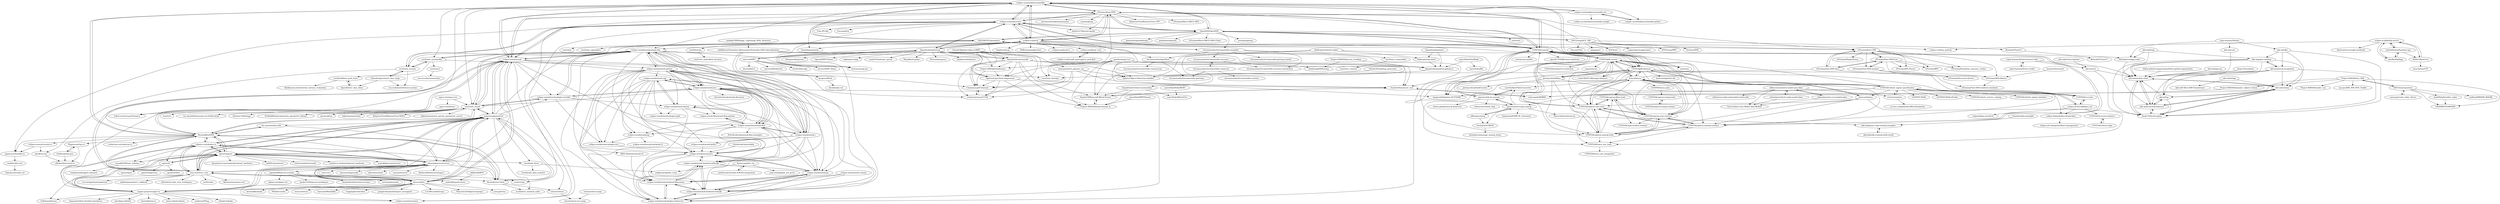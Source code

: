 digraph G {
"eclipse-cyclonedds/cyclonedds" -> "eProsima/Fast-DDS"
"eclipse-cyclonedds/cyclonedds" -> "eclipse-iceoryx/iceoryx"
"eclipse-cyclonedds/cyclonedds" -> "eclipse-cyclonedds/cyclonedds-cxx"
"eclipse-cyclonedds/cyclonedds" -> "OpenDDS/OpenDDS"
"eclipse-cyclonedds/cyclonedds" -> "ADLINK-IST/opensplice"
"eclipse-cyclonedds/cyclonedds" -> "eclipse-zenoh/zenoh"
"eclipse-cyclonedds/cyclonedds" -> "ros2/rmw_cyclonedds"
"eclipse-cyclonedds/cyclonedds" -> "COVESA/vsomeip"
"eclipse-cyclonedds/cyclonedds" -> "eclipse-zenoh/zenoh-plugin-dds"
"eclipse-cyclonedds/cyclonedds" -> "eclipse-cyclonedds/cyclonedds-python"
"eclipse-cyclonedds/cyclonedds" -> "eclipse-ecal/ecal"
"eclipse-cyclonedds/cyclonedds" -> "Atostek/RustDDS"
"eclipse-cyclonedds/cyclonedds" -> "irobot-ros/ros2-performance" ["e"=1]
"eclipse-cyclonedds/cyclonedds" -> "ros2/rmw_zenoh"
"eclipse-cyclonedds/cyclonedds" -> "COVESA/dlt-daemon"
"skit-ai/ml-katas" -> "skit-ai/elm-flow-chart"
"skit-ai/ml-katas" -> "deep110/lucid-engine"
"skit-ai/ml-katas" -> "skit-ai/mrcp-load-balancer"
"skit-ai/ml-katas" -> "skit-ai/tog"
"robotics-rs/robotics.rs" -> "openrr/openrr"
"robotics-rs/robotics.rs" -> "adnanademovic/rosrust"
"robotics-rs/robotics.rs" -> "sequenceplanner/r2r"
"robotics-rs/robotics.rs" -> "ros2-rust/ros2_rust"
"robotics-rs/robotics.rs" -> "rsasaki0109/rust_robotics"
"robotics-rs/robotics.rs" -> "Atostek/RustDDS"
"robotics-rs/robotics.rs" -> "openrr/k"
"robotics-rs/robotics.rs" -> "copper-project/copper-rs"
"robotics-rs/robotics.rs" -> "Atostek/ros2-client"
"eProsima/Fast-CDR" -> "eProsima/Fast-DDS-Gen"
"eProsima/Fast-CDR" -> "eProsima/DDS-Router"
"eProsima/Fast-CDR" -> "eProsima/Fast-DDS-docs"
"eProsima/Fast-CDR" -> "eProsima/IDL-Parser"
"eProsima/Fast-CDR" -> "eProsima/ShapesDemo"
"eProsima/Fast-CDR" -> "eProsima/RPC"
"eProsima/Fast-CDR" -> "eProsima/foonathan_memory_vendor"
"eProsima/Fast-CDR" -> "eProsima/Fast-DDS-monitor"
"jamores/eth-scapy-someip" -> "jamores/eth-ws-someip"
"jamores/eth-scapy-someip" -> "YueZeJun/SOMEIP"
"jamores/eth-scapy-someip" -> "afflux/pysomeip"
"jamores/eth-scapy-someip" -> "Egomania/SOME-IP_Generator"
"jamores/eth-scapy-someip" -> "MicrochipTech/some-ip"
"jamores/eth-scapy-someip" -> "LarsVoelker/FibexConverter"
"ros2-rust/ros2_rust" -> "adnanademovic/rosrust"
"ros2-rust/ros2_rust" -> "sequenceplanner/r2r"
"ros2-rust/ros2_rust" -> "openrr/openrr"
"ros2-rust/ros2_rust" -> "ros2/rmw_zenoh"
"ros2-rust/ros2_rust" -> "mikeferguson/ros2_cookbook" ["e"=1]
"ros2-rust/ros2_rust" -> "eclipse-zenoh/zenoh"
"ros2-rust/ros2_rust" -> "athackst/vscode_ros2_workspace" ["e"=1]
"ros2-rust/ros2_rust" -> "ros2/rclcpp" ["e"=1]
"ros2-rust/ros2_rust" -> "dora-rs/dora"
"ros2-rust/ros2_rust" -> "Atostek/RustDDS"
"ros2-rust/ros2_rust" -> "robotics-rs/robotics.rs"
"ros2-rust/ros2_rust" -> "osrf/rocker" ["e"=1]
"ros2-rust/ros2_rust" -> "fkromer/awesome-ros2" ["e"=1]
"ros2-rust/ros2_rust" -> "Atostek/ros2-client"
"ros2-rust/ros2_rust" -> "ros-navigation/navigation2" ["e"=1]
"eclipse-ecal/ecal" -> "eclipse-iceoryx/iceoryx"
"eclipse-ecal/ecal" -> "Squadrick/shadesmar"
"eclipse-ecal/ecal" -> "eclipse-cyclonedds/cyclonedds"
"eclipse-ecal/ecal" -> "eclipse-ecal/rmw_ecal"
"eclipse-ecal/ecal" -> "eProsima/Fast-DDS"
"eclipse-ecal/ecal" -> "eclipse-zenoh/zenoh"
"eclipse-ecal/ecal" -> "ros2/rmw_iceoryx"
"eclipse-ecal/ecal" -> "mutouyun/cpp-ipc" ["e"=1]
"eclipse-ecal/ecal" -> "COVESA/vsomeip"
"eclipse-ecal/ecal" -> "foonathan/memory" ["e"=1]
"eclipse-ecal/ecal" -> "eclipse-ecal/tcp_pubsub"
"eclipse-ecal/ecal" -> "COVESA/dlt-daemon"
"eclipse-ecal/ecal" -> "foxglove/mcap" ["e"=1]
"eclipse-ecal/ecal" -> "Stiffstream/sobjectizer" ["e"=1]
"eclipse-ecal/ecal" -> "eclipse-ecal/ecal-rs"
"bmwcarit/joynr" -> "franca/franca"
"bmwcarit/joynr" -> "COVESA/franca_ara_tools"
"bmwcarit/joynr" -> "COVESA/capicxx-someip-runtime"
"bmwcarit/joynr" -> "COVESA/capicxx-someip-tools"
"bmwcarit/joynr" -> "COVESA/capicxx-core-tools"
"ros2/rmw_cyclonedds" -> "eclipse-zenoh/zenoh-plugin-dds"
"ros2/rmw_cyclonedds" -> "ros2/rmw_fastrtps" ["e"=1]
"ros2/rmw_cyclonedds" -> "ros2/sros2"
"ros2/rmw_cyclonedds" -> "ros2/buildfarm_perf_tests"
"ros2/rmw_cyclonedds" -> "ros2/rmw_iceoryx"
"lopsided98/nix-ros-overlay" -> "hacker1024/nix-ros-workspace"
"lopsided98/nix-ros-overlay" -> "clearpathrobotics/nix-ros-base"
"lopsided98/nix-ros-overlay" -> "wentasah/ros2nix"
"lopsided98/nix-ros-overlay" -> "alpine-ros/alpine-ros"
"lopsided98/nix-ros-overlay" -> "anduril/jetpack-nixos"
"abhionlyone/us-car-models-data" -> "n8barr/automotive-model-year-data"
"abhionlyone/us-car-models-data" -> "VinceG/Auto-Cars-Makes-And-Models"
"lf2653/myrepository" -> "Project-MANAS/ars_40X"
"lf2653/myrepository" -> "szenergy/conti_radar_driver"
"lf2653/myrepository" -> "zbzb00zbzb/catkin_radar"
"lf2653/myrepository" -> "ORANKWON/ARS408"
"lf2653/myrepository" -> "endland/ARS408_RADAR"
"COVESA/franca_ara_tools" -> "COVESA/franca_ara_integration"
"Opletts/Copy-Paste-Augmenter" -> "Sarath18/raytracer_rust"
"Opletts/Copy-Paste-Augmenter" -> "Chaitanya-git/CloneLab"
"Opletts/Copy-Paste-Augmenter" -> "trickarcher/scanCUDA"
"Opletts/Copy-Paste-Augmenter" -> "Project-MANAS/projectmanas.in"
"jeremyczhen/fdbus" -> "jeremyczhen/buildCentral"
"jeremyczhen/fdbus" -> "COVESA/capicxx-core-runtime"
"jeremyczhen/fdbus" -> "COVESA/vsomeip"
"jeremyczhen/fdbus" -> "COVESA/capicxx-someip-tools"
"jeremyczhen/fdbus" -> "COVESA/capicxx-core-tools"
"jeremyczhen/fdbus" -> "COVESA/dlt-daemon"
"zbzb00zbzb/catkin_radar" -> "ORANKWON/ARS408"
"colcon/colcon-cargo" -> "colcon/colcon-ros-cargo"
"skit-ai/paper-reading" -> "skit-ai/elm-flow-chart"
"skit-ai/paper-reading" -> "skit-ai/speech-recognition"
"skit-ai/paper-reading" -> "deep110/lucid-engine"
"skit-ai/paper-reading" -> "skit-ai/ml-katas"
"skit-ai/paper-reading" -> "skit-ai/mrcp-load-balancer"
"skit-ai/paper-reading" -> "skit-ai/tog"
"deep110/lucid-engine" -> "skit-ai/elm-flow-chart"
"deep110/lucid-engine" -> "skit-ai/ml-katas"
"deep110/lucid-engine" -> "skit-ai/mrcp-load-balancer"
"follow-github-organisation/follow-github-organisation" -> "skit-ai/elm-flow-chart"
"skit-ai/tog" -> "skit-ai/elm-flow-chart"
"skit-ai/tog" -> "deep110/lucid-engine"
"skit-ai/tog" -> "skit-ai/ml-katas"
"skit-ai/tog" -> "skit-ai/mrcp-load-balancer"
"skit-ai/elm-flow-chart" -> "deep110/lucid-engine"
"skit-ai/elm-flow-chart" -> "skit-ai/ml-katas"
"skit-ai/elm-flow-chart" -> "skit-ai/mrcp-load-balancer"
"vipul-sharma20/vim-cricket" -> "vipul-sharma20/vim-browser-tabs"
"Sarath18/roadmap_generator" -> "Opletts/Object-Detection-Labeller"
"Sarath18/guitar-tabs-to-MIDI" -> "Squadrick/summarydb"
"Sarath18/guitar-tabs-to-MIDI" -> "Chaitanya-git/CloneLab"
"Sarath18/guitar-tabs-to-MIDI" -> "sudo-panda/rrt_planner_ros"
"Sarath18/guitar-tabs-to-MIDI" -> "Opletts/Copy-Paste-Augmenter"
"Sarath18/guitar-tabs-to-MIDI" -> "trickarcher/scanCUDA"
"naiveHobo/TextRank" -> "Squadrick/squadrick.github.io"
"naiveHobo/TextRank" -> "naiveHobo/JDL"
"MicrochipTech/some-ip" -> "nkh-lab/genivi-capi-someip-examples"
"naiveHobo/HoboBERT" -> "naiveHobo/MortyFire"
"COVESA/capicxx-wamp-tools" -> "COVESA/capicxx-wamp-runtime"
"COVESA/capicxx-wamp-runtime" -> "COVESA/capicxx-wamp-tools"
"skit-ai/dagre-py" -> "skit-ai/elm-flow-chart"
"Klapeyron/rtps-rs" -> "frehberg/rtps-gen"
"Klapeyron/rtps-rs" -> "elBoberido/iceoryx-rs"
"frehberg/rtps-gen" -> "Klapeyron/rtps-rs"
"frehberg/rtps-gen" -> "elBoberido/iceoryx-rs"
"Chaitanya-git/CloneLab" -> "trickarcher/scanCUDA"
"Squadrick/squadrick.github.io" -> "Opletts/Object-Detection-Labeller"
"Project-MANAS/projectmanas.in" -> "Sarath18/Minecraft-Block-Viewer"
"COVESA/vss-tools" -> "COVESA/vehicle_signal_specification"
"COVESA/vss-tools" -> "eclipse-archived/kuksa.val"
"eProsima/Fast-DDS" -> "OpenDDS/OpenDDS"
"eProsima/Fast-DDS" -> "eclipse-cyclonedds/cyclonedds"
"eProsima/Fast-DDS" -> "eclipse-iceoryx/iceoryx"
"eProsima/Fast-DDS" -> "COVESA/vsomeip"
"eProsima/Fast-DDS" -> "ros2/ros2" ["e"=1]
"eProsima/Fast-DDS" -> "eProsima/Fast-CDR"
"eProsima/Fast-DDS" -> "ros2/rmw_fastrtps" ["e"=1]
"eProsima/Fast-DDS" -> "BehaviorTree/BehaviorTree.CPP" ["e"=1]
"eProsima/Fast-DDS" -> "ros2/rclcpp" ["e"=1]
"eProsima/Fast-DDS" -> "eProsima/Micro-XRCE-DDS" ["e"=1]
"eProsima/Fast-DDS" -> "eclipse-zenoh/zenoh"
"eProsima/Fast-DDS" -> "eclipse-ecal/ecal"
"eProsima/Fast-DDS" -> "daohu527/dig-into-apollo" ["e"=1]
"eProsima/Fast-DDS" -> "autowarefoundation/autoware" ["e"=1]
"eProsima/Fast-DDS" -> "nanomsg/nng" ["e"=1]
"skit-ai/vcore" -> "skit-ai/elm-flow-chart"
"sequenceplanner/r2r" -> "ros2-rust/ros2_rust"
"sequenceplanner/r2r" -> "adnanademovic/rosrust"
"sequenceplanner/r2r" -> "Atostek/ros2-client"
"sequenceplanner/r2r" -> "openrr/openrr"
"sequenceplanner/r2r" -> "Atostek/RustDDS"
"sequenceplanner/r2r" -> "ros2/rmw_zenoh"
"sequenceplanner/r2r" -> "tier4/safe_drive"
"sequenceplanner/r2r" -> "m-dahl/r2r_minimal_node"
"sequenceplanner/r2r" -> "rclrust/rclrust"
"sequenceplanner/r2r" -> "robotics-rs/robotics.rs"
"sequenceplanner/r2r" -> "eclipse-zenoh/zenoh"
"sequenceplanner/r2r" -> "dora-rs/dora"
"sequenceplanner/r2r" -> "eclipse-zenoh/zenoh-plugin-dds"
"sequenceplanner/r2r" -> "s2e-systems/dust-dds"
"sequenceplanner/r2r" -> "eclipse-zenoh/zenoh-plugin-ros2dds"
"ros2/rmw_zenoh" -> "eclipse-zenoh/zenoh-plugin-ros2dds"
"ros2/rmw_zenoh" -> "eclipse-zenoh/zenoh-plugin-dds"
"ros2/rmw_zenoh" -> "sequenceplanner/r2r"
"ros2/rmw_zenoh" -> "PickNikRobotics/generate_parameter_library" ["e"=1]
"ros2/rmw_zenoh" -> "mjcarroll/r2s" ["e"=1]
"ros2/rmw_zenoh" -> "eclipse-zenoh/zenoh"
"ros2/rmw_zenoh" -> "ros2-rust/ros2_rust"
"ros2/rmw_zenoh" -> "fujitatomoya/ros2ai" ["e"=1]
"ros2/rmw_zenoh" -> "BehaviorTree/BehaviorTree.ROS2" ["e"=1]
"ros2/rmw_zenoh" -> "irobot-ros/ros2-performance" ["e"=1]
"ros2/rmw_zenoh" -> "eclipse-zenoh/zenoh-pico"
"ros2/rmw_zenoh" -> "fujitatomoya/ros2_persist_parameter_server" ["e"=1]
"ros2/rmw_zenoh" -> "ros2/rclc" ["e"=1]
"ros2/rmw_zenoh" -> "ros-wg-delib/awesome-ros-deliberation" ["e"=1]
"ros2/rmw_zenoh" -> "Ekumen-OS/beluga" ["e"=1]
"copper-project/copper-rs" -> "dora-rs/dora"
"copper-project/copper-rs" -> "openrr/openrr"
"copper-project/copper-rs" -> "sequenceplanner/r2r"
"copper-project/copper-rs" -> "ros2-rust/ros2_rust"
"copper-project/copper-rs" -> "kornia/kornia-rs" ["e"=1]
"copper-project/copper-rs" -> "Sollimann/bonsai" ["e"=1]
"copper-project/copper-rs" -> "robotics-rs/robotics.rs"
"copper-project/copper-rs" -> "basis-robotics/basis"
"copper-project/copper-rs" -> "adnanademovic/rosrust"
"copper-project/copper-rs" -> "eclipse-iceoryx/iceoryx2" ["e"=1]
"copper-project/copper-rs" -> "ros2/rmw_zenoh"
"copper-project/copper-rs" -> "makeecat/Peng" ["e"=1]
"copper-project/copper-rs" -> "roboplc/roboplc" ["e"=1]
"copper-project/copper-rs" -> "knmcguire/best-of-robot-simulators" ["e"=1]
"copper-project/copper-rs" -> "knurling-rs/defmt" ["e"=1]
"eclipse-iceoryx/iceoryx" -> "eclipse-cyclonedds/cyclonedds"
"eclipse-iceoryx/iceoryx" -> "eclipse-ecal/ecal"
"eclipse-iceoryx/iceoryx" -> "eProsima/Fast-DDS"
"eclipse-iceoryx/iceoryx" -> "eclipse-iceoryx/iceoryx2" ["e"=1]
"eclipse-iceoryx/iceoryx" -> "ros2/rmw_iceoryx"
"eclipse-iceoryx/iceoryx" -> "COVESA/vsomeip"
"eclipse-iceoryx/iceoryx" -> "mutouyun/cpp-ipc" ["e"=1]
"eclipse-iceoryx/iceoryx" -> "eclipse-zenoh/zenoh"
"eclipse-iceoryx/iceoryx" -> "langroodi/Adaptive-AUTOSAR" ["e"=1]
"eclipse-iceoryx/iceoryx" -> "Squadrick/shadesmar"
"eclipse-iceoryx/iceoryx" -> "OpenDDS/OpenDDS"
"eclipse-iceoryx/iceoryx" -> "daohu527/dig-into-apollo" ["e"=1]
"eclipse-iceoryx/iceoryx" -> "Flow-IPC/ipc" ["e"=1]
"eclipse-iceoryx/iceoryx" -> "foonathan/memory" ["e"=1]
"eclipse-iceoryx/iceoryx" -> "lcm-proj/lcm" ["e"=1]
"Squadrick/shadesmar" -> "mutouyun/cpp-ipc" ["e"=1]
"Squadrick/shadesmar" -> "max0x7ba/atomic_queue" ["e"=1]
"Squadrick/shadesmar" -> "eclipse-ecal/ecal"
"Squadrick/shadesmar" -> "MengRao/tcpshm" ["e"=1]
"Squadrick/shadesmar" -> "eclipse-iceoryx/iceoryx"
"Squadrick/shadesmar" -> "Project-MANAS/shadesmar"
"Squadrick/shadesmar" -> "microsoft/IPC"
"Squadrick/shadesmar" -> "DGuco/shmqueue" ["e"=1]
"Squadrick/shadesmar" -> "alephzero/alephzero"
"Squadrick/shadesmar" -> "felixguendling/cista" ["e"=1]
"Squadrick/shadesmar" -> "Squadrick/summarydb"
"Squadrick/shadesmar" -> "Opletts/Copy-Paste-Augmenter"
"Squadrick/shadesmar" -> "rigtorp/SPSCQueue" ["e"=1]
"Squadrick/shadesmar" -> "wqking/eventpp" ["e"=1]
"Squadrick/shadesmar" -> "Squadrick/squadrick.github.io"
"eclipse-zenoh/zenoh" -> "eclipse-zenoh/zenoh-plugin-dds"
"eclipse-zenoh/zenoh" -> "ros2/rmw_zenoh"
"eclipse-zenoh/zenoh" -> "eclipse-iceoryx/iceoryx2" ["e"=1]
"eclipse-zenoh/zenoh" -> "eclipse-cyclonedds/cyclonedds"
"eclipse-zenoh/zenoh" -> "eclipse-zenoh/zenoh-pico"
"eclipse-zenoh/zenoh" -> "Atostek/RustDDS"
"eclipse-zenoh/zenoh" -> "ros2-rust/ros2_rust"
"eclipse-zenoh/zenoh" -> "eclipse-zenoh-flow/zenoh-flow"
"eclipse-zenoh/zenoh" -> "dora-rs/dora"
"eclipse-zenoh/zenoh" -> "sequenceplanner/r2r"
"eclipse-zenoh/zenoh" -> "eclipse-zenoh/zenoh-c"
"eclipse-zenoh/zenoh" -> "eclipse-iceoryx/iceoryx"
"eclipse-zenoh/zenoh" -> "eclipse-zenoh/zenoh-python"
"eclipse-zenoh/zenoh" -> "eclipse-zenoh/zenoh-plugin-ros2dds"
"eclipse-zenoh/zenoh" -> "eProsima/Fast-DDS"
"DOCGroup/ACE_TAO" -> "DOCGroup/MPC"
"DOCGroup/ACE_TAO" -> "OpenDDS/OpenDDS"
"DOCGroup/ACE_TAO" -> "freeeyes/PSS" ["e"=1]
"DOCGroup/ACE_TAO" -> "RemedyIT/taox11"
"DOCGroup/ACE_TAO" -> "Tencent/Teaf" ["e"=1]
"DOCGroup/ACE_TAO" -> "psigen/ace"
"DOCGroup/ACE_TAO" -> "SOCI/soci" ["e"=1]
"DOCGroup/ACE_TAO" -> "eProsima/Fast-DDS"
"DOCGroup/ACE_TAO" -> "copperspice/copperspice" ["e"=1]
"rsasaki0109/rust_robotics" -> "tsukubachallenge/tc-datasets"
"eclipse-cyclonedds/cyclonedds-cxx" -> "eclipse-cyclonedds/cyclonedds-python"
"eclipse-cyclonedds/cyclonedds-cxx" -> "eclipse-cyclonedds/cyclonedds"
"eclipse-cyclonedds/cyclonedds-cxx" -> "sjames/cyclonedds-rs"
"eclipse-cyclonedds/cyclonedds-cxx" -> "eclipse-cyclonedds/cyclonedds-insight"
"svlad-90/DLT-Message-Analyzer" -> "COVESA/dlt-viewer"
"ros2/buildfarm_perf_tests" -> "Barkhausen-Institut/ros2_latency_evaluation"
"ros2/buildfarm_perf_tests" -> "ApexAI/ros2_shm_demo"
"eclipse-ecal/fineftp-server" -> "embeddedmz/ftpclient-cpp"
"eclipse-ecal/fineftp-server" -> "DaHoC/ftpserver"
"eclipse-ecal/fineftp-server" -> "mkulke/ftplibpp"
"eclipse-ecal/fineftp-server" -> "Alairion/not-enough-standards" ["e"=1]
"eclipse-ecal/fineftp-server" -> "eclipse-ecal/tcp_pubsub"
"eclipse-zenoh/zenoh-plugin-dds" -> "eclipse-zenoh/zenoh-plugin-ros2dds"
"eclipse-zenoh/zenoh-plugin-dds" -> "eclipse-zenoh/zenoh-pico"
"eclipse-zenoh/zenoh-plugin-dds" -> "eclipse-zenoh/zenoh-c"
"eclipse-zenoh/zenoh-plugin-dds" -> "eclipse-zenoh/zenoh-backend-influxdb"
"eclipse-zenoh/zenoh-plugin-dds" -> "eclipse-zenoh-flow/zenoh-flow"
"eclipse-zenoh/zenoh-plugin-dds" -> "eclipse-zenoh/zenoh-python"
"eclipse-zenoh/zenoh-plugin-dds" -> "eclipse-zenoh/zenoh-java"
"eclipse-zenoh/zenoh-plugin-dds" -> "eclipse-zenoh/zenoh-demos"
"eclipse-zenoh/zenoh-plugin-dds" -> "ros2/rmw_cyclonedds"
"eclipse-zenoh/zenoh-plugin-dds" -> "eclipse-zenoh/zenoh-plugin-webserver"
"eclipse-zenoh/zenoh-plugin-dds" -> "eclipse-zenoh/zenoh-backend-rocksdb"
"eclipse-zenoh/zenoh-plugin-dds" -> "eclipse-zenoh/zenoh-backend-filesystem"
"eclipse-zenoh/zenoh-plugin-dds" -> "ros2/rmw_zenoh"
"eclipse-zenoh/zenoh-plugin-dds" -> "eclipse-zenoh/zenoh-go"
"eclipse-zenoh/zenoh-plugin-dds" -> "eclipse-zenoh/zenoh"
"eclipse-zenoh/zenoh-python" -> "eclipse-zenoh/zenoh-backend-influxdb"
"eclipse-zenoh/zenoh-python" -> "eclipse-zenoh/zenoh-java"
"eclipse-zenoh/zenoh-python" -> "eclipse-zenoh-flow/zenoh-flow"
"eclipse-zenoh/zenoh-python" -> "eclipse-zenoh/zenoh-c"
"eclipse-zenoh/zenoh-python" -> "eclipse-zenoh/zenoh-backend-rocksdb"
"eclipse-zenoh/zenoh-python" -> "eclipse-zenoh/roadmap"
"eclipse-zenoh/zenoh-python" -> "eclipse-zenoh/zenoh-backend-filesystem"
"eclipse-zenoh/zenoh-python" -> "eclipse-zenoh/zenoh-demos"
"eclipse-zenoh/zenoh-python" -> "eclipse-zenoh/zenoh-plugin-webserver"
"eclipse-zenoh/zenoh-python" -> "eclipse-zenoh/zenoh-go"
"eclipse-zenoh/zenoh-python" -> "eclipse-zenoh-flow/zenoh-flow-python"
"eclipse-zenoh/zenoh-python" -> "eclipse-zenoh/zenoh-plugin-ros1"
"eclipse-zenoh/zenoh-python" -> "eclipse-zenoh/zenoh-plugin-dds"
"eclipse-zenoh/zenoh-python" -> "eclipse-zenoh/zenoh-pico"
"eclipse-zenoh/zenoh-python" -> "eclipse-zenoh/zenoh-cpp"
"atolab/cdds-rust" -> "ThijsSassen/cdds-cxx"
"rticommunity/rticonnextdds-connector" -> "rticommunity/rticonnextdds-usecases"
"rticommunity/rticonnextdds-connector" -> "rticommunity/rticonnextdds-gateway"
"rticommunity/rticonnextdds-connector" -> "rticommunity/rticonnextdds-reactive"
"Project-MANAS/ars_40X" -> "lf2653/myrepository"
"Project-MANAS/ars_40X" -> "Project-MANAS/socket_can"
"Project-MANAS/ars_40X" -> "ORANKWON/ARS408"
"Project-MANAS/ars_40X" -> "Project-MANAS/dynamic_objects_fusion"
"Project-MANAS/ars_40X" -> "nacayu/ARS_408_ROS_Toolkit"
"Project-MANAS/ars_40X" -> "sudo-panda/WABM"
"nkh-lab/ndk-vsomeip-hello-world" -> "nkh-lab/genivi-capi-someip-examples"
"ros2/rmw_iceoryx" -> "ZhenshengLee/ros2_shm_msgs"
"ros2/rmw_iceoryx" -> "ros-realtime/reference-system" ["e"=1]
"ros2/rmw_iceoryx" -> "eclipse-iceoryx/iceoryx"
"ros2/rmw_iceoryx" -> "ros2/rmw_cyclonedds"
"ros2/rmw_iceoryx" -> "ekxide/iceray"
"gazebosim/gz-rviz" -> "Opletts/Copy-Paste-Augmenter"
"gazebosim/gz-rviz" -> "Sarath18/raytracer_rust"
"gazebosim/gz-rviz" -> "shrijitsingh99/fastseg"
"gazebosim/gz-rviz" -> "Opletts/Object-Detection-Labeller"
"gazebosim/gz-rviz" -> "Chaitanya-git/CloneLab"
"gazebosim/gz-rviz" -> "Project-MANAS/projectmanas.in"
"gazebosim/gz-rviz" -> "Project-MANAS/shadesmar"
"gazebosim/gz-rviz" -> "Sarath18/Minecraft-Block-Viewer"
"nkh-lab/genivi-capi-someip-examples" -> "nkh-lab/ndk-vsomeip-hello-world"
"skit-ai/talks" -> "deep110/lucid-engine"
"skit-ai/talks" -> "skit-ai/ml-katas"
"skit-ai/talks" -> "skit-ai/speech-recognition"
"skit-ai/talks" -> "skit-ai/paper-reading"
"eclipse-archived/kuksa.val" -> "COVESA/vss-tools"
"eclipse-archived/kuksa.val" -> "eclipse/kuksa.invehicle"
"eclipse-archived/kuksa.val" -> "COVESA/iot-event-analytics"
"eclipse-archived/kuksa.val" -> "eclipse-kuksa/kuksa-databroker"
"eclipse-archived/kuksa.val" -> "COVESA/vehicle_signal_specification"
"ekxide/iceray" -> "elBoberido/iceoryx-rs"
"skit-ai/hiring" -> "skit-ai/elm-flow-chart"
"skit-ai/hiring" -> "skit-ai/paper-reading"
"skit-ai/hiring" -> "ltbringer/swiggy-order"
"skit-ai/speech-recognition" -> "skit-ai/elm-flow-chart"
"skit-ai/speech-recognition" -> "deep110/lucid-engine"
"skit-ai/speech-recognition" -> "skit-ai/ml-katas"
"skit-ai/speech-recognition" -> "skit-ai/paper-reading"
"skit-ai/speech-recognition" -> "skit-ai/mrcp-load-balancer"
"skit-ai/speech-recognition" -> "skit-ai/tog"
"skit-ai/mrcp-load-balancer" -> "skit-ai/elm-flow-chart"
"skit-ai/mrcp-load-balancer" -> "deep110/lucid-engine"
"skit-ai/mrcp-load-balancer" -> "skit-ai/ml-katas"
"skit-ai/mrcp-load-balancer" -> "skit-ai/tog"
"vipul-sharma20/slate" -> "skit-ai/vcore"
"vipul-sharma20/slate" -> "ltbringer/swiggy-order"
"vipul-sharma20/slate" -> "skit-ai/talks"
"eProsima/Fast-DDS-Gen" -> "eProsima/Fast-CDR"
"eProsima/Fast-DDS-Gen" -> "eProsima/IDL-Parser"
"eProsima/Fast-DDS-Gen" -> "eProsima/Fast-DDS-monitor"
"eProsima/Fast-DDS-Gen" -> "eProsima/foonathan_memory_vendor"
"eProsima/Fast-DDS-Gen" -> "eProsima/DDS-Router"
"eProsima/Fast-DDS-Gen" -> "eProsima/Fast-DDS-docs"
"eProsima/Fast-DDS-Gen" -> "eProsima/RPC"
"eclipse-ecal/rmw_ecal" -> "eclipse-ecal/rosidl_typesupport_protobuf"
"RemedyIT/taox11" -> "RemedyIT/ciaox11"
"Project-MANAS/person_tracking" -> "shrijitsingh99/fastseg"
"Project-MANAS/person_tracking" -> "Opletts/Object-Detection-Labeller"
"naiveHobo/RRTPlanner" -> "Project-MANAS/projectmanas.in"
"sjames/cyclonedds-rs" -> "atolab/cdds-rust"
"afflux/pysomeip" -> "YueZeJun/SOMEIP"
"afflux/pysomeip" -> "jamores/eth-scapy-someip"
"eclipse-zenoh/zenoh-c" -> "eclipse-zenoh/zenoh-cpp"
"eclipse-zenoh/zenoh-c" -> "eclipse-zenoh/zenoh-pico"
"eclipse-zenoh/zenoh-c" -> "eclipse-zenoh/zenoh-java"
"eclipse-zenoh/zenoh-c" -> "eclipse-zenoh-flow/zenoh-flow"
"eclipse-zenoh/zenoh-c" -> "eclipse-zenoh/zenoh-backend-influxdb"
"eclipse-zenoh/zenoh-c" -> "eclipse-zenoh/zenoh-python"
"eclipse-zenoh/zenoh-c" -> "eclipse-zenoh/zenoh-plugin-dds"
"eclipse-zenoh/zenoh-c" -> "eclipse-zenoh/zenoh-backend-rocksdb"
"eclipse-zenoh/zenoh-c" -> "eclipse-zenoh/zenoh-plugin-webserver"
"eclipse-zenoh/zenoh-c" -> "eclipse-zenoh/zenoh-go"
"eclipse-zenoh/zenoh-c" -> "eclipse-zenoh/zenoh-kotlin"
"eclipse-zenoh/zenoh-c" -> "eclipse-zenoh/zenoh-demos"
"deep110/cauldron" -> "skit-ai/elm-flow-chart"
"LarsVoelker/FibexConverter" -> "jamores/eth-ws-someip"
"eclipse-zenoh/zenoh-pico" -> "eclipse-zenoh/zenoh-c"
"eclipse-zenoh/zenoh-pico" -> "eclipse-zenoh-flow/zenoh-flow"
"eclipse-zenoh/zenoh-pico" -> "eclipse-zenoh/zenoh-plugin-dds"
"eclipse-zenoh/zenoh-pico" -> "eclipse-zenoh/zenoh-cpp"
"eclipse-zenoh/zenoh-pico" -> "eclipse-zenoh/zenoh-java"
"eclipse-zenoh/zenoh-pico" -> "eclipse-zenoh/zenoh-python"
"eclipse-zenoh/zenoh-pico" -> "eclipse-zenoh/zenoh-backend-influxdb"
"eclipse-zenoh/zenoh-pico" -> "eclipse-zenoh/zenoh-plugin-ros2dds"
"eclipse-zenoh/zenoh-pico" -> "eclipse-zenoh/zenoh-backend-rocksdb"
"eclipse-zenoh/zenoh-pico" -> "eclipse-zenoh/zenoh-plugin-webserver"
"eclipse-zenoh/zenoh-pico" -> "eclipse-zenoh/zenoh-go"
"eclipse-zenoh/zenoh-pico" -> "ZettaScaleLabs/zenoh-dissector"
"eclipse-zenoh/zenoh-pico" -> "eclipse-zenoh/roadmap"
"eclipse-zenoh/zenoh-go" -> "eclipse-zenoh/zenoh-backend-rocksdb"
"eclipse-zenoh/zenoh-go" -> "eclipse-zenoh/zenoh-backend-filesystem"
"eclipse-zenoh/zenoh-go" -> "eclipse-zenoh/zenoh-plugin-webserver"
"eclipse-zenoh/zenoh-go" -> "eclipse-zenoh/zenoh-java"
"eclipse-zenoh/zenoh-java" -> "eclipse-zenoh/zenoh-backend-influxdb"
"eclipse-zenoh/zenoh-java" -> "eclipse-zenoh/zenoh-go"
"eclipse-zenoh/zenoh-java" -> "eclipse-zenoh/zenoh-backend-rocksdb"
"eclipse-zenoh/zenoh-java" -> "eclipse-zenoh/zenoh-backend-filesystem"
"eclipse-zenoh/zenoh-java" -> "eclipse-zenoh/zenoh-plugin-webserver"
"vipul-sharma20/vim-browser-tabs" -> "vipul-sharma20/vim-cricket"
"vipul-sharma20/vim-browser-tabs" -> "skit-ai/elm-flow-chart"
"vipul-sharma20/vim-browser-tabs" -> "skit-ai/tech"
"Sarath18/Minecraft-Block-Viewer" -> "Sarath18/raytracer_rust"
"Sarath18/Minecraft-Block-Viewer" -> "Project-MANAS/projectmanas.in"
"sudo-panda/rrt_planner_ros" -> "Opletts/Object-Detection-Labeller"
"sudo-panda/rrt_planner_ros" -> "Chaitanya-git/CloneLab"
"sudo-panda/rrt_planner_ros" -> "trickarcher/scanCUDA"
"sudo-panda/rrt_planner_ros" -> "Sarath18/raytracer_rust"
"Project-MANAS/dynamic_objects_fusion" -> "sudo-panda/WABM"
"Project-MANAS/shadesmar" -> "Chaitanya-git/CloneLab"
"Project-MANAS/shadesmar" -> "Opletts/Copy-Paste-Augmenter"
"trickarcher/scanCUDA" -> "Chaitanya-git/CloneLab"
"Sarath18/raytracer_rust" -> "Sarath18/Minecraft-Block-Viewer"
"Sarath18/raytracer_rust" -> "sudo-panda/WABM"
"Squadrick/summarydb" -> "Chaitanya-git/CloneLab"
"Squadrick/summarydb" -> "trickarcher/scanCUDA"
"Squadrick/summarydb" -> "Project-MANAS/projectmanas.in"
"Squadrick/summarydb" -> "Sarath18/raytracer_rust"
"Squadrick/summarydb" -> "Squadrick/squadrick.github.io"
"Squadrick/summarydb" -> "Opletts/Copy-Paste-Augmenter"
"Squadrick/summarydb" -> "Opletts/Object-Detection-Labeller"
"Squadrick/summarydb" -> "Project-MANAS/shadesmar"
"Squadrick/summarydb" -> "Sarath18/Minecraft-Block-Viewer"
"Squadrick/rl-winter-mentorship" -> "Project-MANAS/projectmanas.in"
"Squadrick/rl-winter-mentorship" -> "naiveHobo/MortyFire"
"Squadrick/rl-winter-mentorship" -> "Sarath18/Minecraft-Block-Viewer"
"Atostek/RustDDS" -> "s2e-systems/dust-dds"
"Atostek/RustDDS" -> "Atostek/ros2-client"
"Atostek/RustDDS" -> "sequenceplanner/r2r"
"Atostek/RustDDS" -> "eclipse-zenoh/zenoh"
"Atostek/RustDDS" -> "adnanademovic/rosrust"
"Atostek/RustDDS" -> "Klapeyron/rtps-rs"
"Atostek/RustDDS" -> "openrr/openrr"
"Atostek/RustDDS" -> "ros2-rust/ros2_rust"
"Atostek/RustDDS" -> "eclipse-zenoh/zenoh-plugin-dds"
"Atostek/RustDDS" -> "eclipse-iceoryx/iceoryx-rs"
"Atostek/RustDDS" -> "robotics-rs/robotics.rs"
"Atostek/RustDDS" -> "eclipse-cyclonedds/cyclonedds"
"Atostek/RustDDS" -> "eclipse-iceoryx/iceoryx2" ["e"=1]
"Atostek/RustDDS" -> "socketcan-rs/socketcan-rs" ["e"=1]
"Atostek/RustDDS" -> "sjames/cyclonedds-rs"
"OpenDDS/OpenDDS" -> "eProsima/Fast-DDS"
"OpenDDS/OpenDDS" -> "eclipse-cyclonedds/cyclonedds"
"OpenDDS/OpenDDS" -> "ADLINK-IST/opensplice"
"OpenDDS/OpenDDS" -> "COVESA/vsomeip"
"OpenDDS/OpenDDS" -> "DOCGroup/ACE_TAO"
"OpenDDS/OpenDDS" -> "eclipse-iceoryx/iceoryx"
"OpenDDS/OpenDDS" -> "rticommunity/rticonnextdds-examples"
"OpenDDS/OpenDDS" -> "zeromq/cppzmq" ["e"=1]
"OpenDDS/OpenDDS" -> "jmmorato/openddsharp"
"OpenDDS/OpenDDS" -> "ros2/ros2" ["e"=1]
"OpenDDS/OpenDDS" -> "eProsima/Fast-CDR"
"OpenDDS/OpenDDS" -> "eclipse-ecal/ecal"
"OpenDDS/OpenDDS" -> "autoas/as" ["e"=1]
"OpenDDS/OpenDDS" -> "gwaldron/osgearth" ["e"=1]
"OpenDDS/OpenDDS" -> "eProsima/Micro-XRCE-DDS-Client" ["e"=1]
"openrr/openrr" -> "robotics-rs/robotics.rs"
"openrr/openrr" -> "openrr/k"
"openrr/openrr" -> "sequenceplanner/r2r"
"openrr/openrr" -> "adnanademovic/rosrust"
"openrr/openrr" -> "ros2-rust/ros2_rust"
"openrr/openrr" -> "rsasaki0109/rust_robotics"
"openrr/openrr" -> "dynamixel-community/dynamixel_hardware" ["e"=1]
"openrr/openrr" -> "Atostek/RustDDS"
"openrr/openrr" -> "mROS-base/mros2" ["e"=1]
"openrr/openrr" -> "copper-project/copper-rs"
"openrr/openrr" -> "choreonoid/choreonoid" ["e"=1]
"openrr/openrr" -> "tier4/safe_drive"
"openrr/openrr" -> "yoshito-n-students/layered_hardware" ["e"=1]
"openrr/openrr" -> "youtalk/get-started-ros2" ["e"=1]
"openrr/openrr" -> "Sollimann/bonsai" ["e"=1]
"Hallicopter/shirah-reader" -> "Hallicopter/go-dtmf"
"Hallicopter/shirah-reader" -> "ltbringer/swiggy-order"
"Hallicopter/shirah-reader" -> "Sarath18/Minecraft-Block-Viewer"
"Hallicopter/shirah-reader" -> "Squadrick/rl-winter-mentorship"
"kyoguan/Mesh" -> "dworkin/lpc-ext"
"lixiaolia/ndk-someiplib" -> "nkh-lab/genivi-capi-someip-examples"
"szenergy/conti_radar_driver" -> "lf2653/myrepository"
"ros2/rmw_connextdds" -> "ros2/rmw_connext"
"eProsima/Fast-DDS-monitor" -> "eProsima/Fast-DDS-statistics-backend"
"eProsima/Fast-DDS-monitor" -> "eProsima/Fast-DDS-Gen"
"eProsima/Fast-DDS-monitor" -> "eProsima/Discovery-Server"
"ApexAI/ros2_shm_demo" -> "ros2/buildfarm_perf_tests"
"ZhenshengLee/ros2_shm_msgs" -> "ros2/rmw_iceoryx"
"ZhenshengLee/ros2_shm_msgs" -> "ros-realtime/reference-system" ["e"=1]
"ZhenshengLee/ros2_shm_msgs" -> "ApexAI/ros2_shm_demo"
"skit-ai/dialogy" -> "skit-ai/N-Best-ASR-Transformer"
"skit-ai/dialogy" -> "skit-ai/ml-katas"
"flynneva/godot_ros" -> "nordstream3/Godot-4-ROS2-integration"
"flynneva/godot_ros" -> "ymd-stella/godot_ros_pcviz"
"flynneva/godot_ros" -> "yukkysaito/godot_rviz2"
"eclipse-zenoh/zenoh-demos" -> "eclipse-zenoh-flow/zenoh-flow-python"
"eclipse-zenoh/zenoh-demos" -> "eclipse-zenoh/zenoh-plugin-mqtt"
"eclipse-zenoh/zenoh-demos" -> "eclipse-zenoh/zenoh-backend-filesystem"
"eclipse-zenoh/zenoh-demos" -> "eclipse-zenoh/zenoh-cpp"
"eclipse-zenoh/zenoh-demos" -> "eclipse-zenoh/zenoh-go"
"ros2/freertps" -> "ros2/ros2_embedded_freertos"
"eclipse-zenoh-flow/zenoh-flow" -> "eclipse-zenoh-flow/zenoh-flow-python"
"eclipse-zenoh-flow/zenoh-flow" -> "eclipse-zenoh/zenoh-pico"
"eclipse-zenoh-flow/zenoh-flow" -> "ZettaScaleLabs/zenoh-flow-examples"
"eclipse-zenoh-flow/zenoh-flow" -> "eclipse-zenoh/zenoh-python"
"eclipse-zenoh-flow/zenoh-flow" -> "eclipse-zenoh/zenoh-c"
"eclipse-zenoh-flow/zenoh-flow" -> "eclipse-zenoh/roadmap"
"eclipse-zenoh-flow/zenoh-flow" -> "eclipse-zenoh/zenoh-go"
"eclipse-zenoh-flow/zenoh-flow" -> "eclipse-zenoh/zenoh-backend-influxdb"
"eclipse-zenoh-flow/zenoh-flow" -> "eclipse-zenoh/zenoh-java"
"arthurkao/vehicle-make-model-data" -> "n8barr/automotive-model-year-data"
"arthurkao/vehicle-make-model-data" -> "VinceG/Auto-Cars-Makes-And-Models"
"sahilkhose/Generative-Adversarial-Networks-GANs-Specialization" -> "Sarath18/raytracer_rust"
"sahilkhose/Generative-Adversarial-Networks-GANs-Specialization" -> "trickarcher/scanCUDA"
"sahilkhose/Generative-Adversarial-Networks-GANs-Specialization" -> "Squadrick/summarydb"
"sahilkhose/Generative-Adversarial-Networks-GANs-Specialization" -> "Chaitanya-git/CloneLab"
"eclipse-ecal/rosidl_typesupport_protobuf" -> "eclipse-ecal/rmw_ecal"
"ltbringer/swiggy-order" -> "skit-ai/elm-flow-chart"
"husarnet/husarnet" -> "eProsima/DDS-Router"
"w3c/automotive" -> "access-company/AutoWeb-Hackathon"
"w3c/automotive" -> "COVESA/vehicle_signal_specification"
"eclipse-cyclonedds/cyclonedds-python" -> "eclipse-cyclonedds/cyclonedds-cxx"
"eclipse-zenoh/zenoh-csharp" -> "eclipse-zenoh/zenoh-backend-rocksdb"
"eclipse-zenoh/zenoh-csharp" -> "eclipse-zenoh/zenoh-backend-filesystem"
"eclipse-zenoh/zenoh-csharp" -> "eclipse-zenoh/zenoh-plugin-webserver"
"rclrust/rclrust" -> "colcon/colcon-ros-cargo"
"eclipse-zenoh/zenoh-backend-filesystem" -> "eclipse-zenoh/zenoh-plugin-webserver"
"eclipse-zenoh/zenoh-backend-filesystem" -> "eclipse-zenoh/zenoh-backend-rocksdb"
"eclipse-zenoh/zenoh-backend-filesystem" -> "eclipse-zenoh/zenoh-backend-influxdb"
"eclipse-zenoh/zenoh-backend-filesystem" -> "eclipse-zenoh/zenoh-go"
"eclipse-zenoh/zenoh-backend-influxdb" -> "eclipse-zenoh/zenoh-backend-filesystem"
"eclipse-zenoh/zenoh-backend-influxdb" -> "eclipse-zenoh/zenoh-plugin-webserver"
"eclipse-zenoh/zenoh-backend-influxdb" -> "eclipse-zenoh/zenoh-backend-rocksdb"
"eclipse-zenoh/zenoh-backend-influxdb" -> "eclipse-zenoh/zenoh-java"
"eclipse-zenoh/zenoh-backend-influxdb" -> "eclipse-zenoh/zenoh-go"
"eclipse-zenoh/zenoh-plugin-webserver" -> "eclipse-zenoh/zenoh-backend-rocksdb"
"eclipse-zenoh/zenoh-plugin-webserver" -> "eclipse-zenoh/zenoh-backend-filesystem"
"eclipse-zenoh/zenoh-plugin-webserver" -> "eclipse-zenoh/zenoh-backend-influxdb"
"eclipse-zenoh/zenoh-backend-rocksdb" -> "eclipse-zenoh/zenoh-plugin-webserver"
"eclipse-zenoh/zenoh-backend-rocksdb" -> "eclipse-zenoh/zenoh-backend-filesystem"
"eclipse-zenoh/zenoh-backend-rocksdb" -> "eclipse-zenoh/zenoh-go"
"eclipse-zenoh/zenoh-backend-rocksdb" -> "eclipse-zenoh/zenoh-backend-influxdb"
"COVESA/iot-event-analytics" -> "COVESA/vehicle-edge"
"skit-ai/tech" -> "skit-ai/elm-flow-chart"
"skit-ai/tech" -> "deep110/lucid-engine"
"sankalp1999/Image_Captioning_With_Attention" -> "sahilkhose/Generative-Adversarial-Networks-GANs-Specialization"
"COVESA/vehicle-edge" -> "COVESA/iot-event-analytics"
"sudo-panda/WABM" -> "Sarath18/raytracer_rust"
"tier4/safe_drive" -> "yukkysaito/godot_rviz2"
"tier4/safe_drive" -> "tier4/multi_data_monitor" ["e"=1]
"dora-rs/dora" -> "eclipse-zenoh/zenoh"
"dora-rs/dora" -> "ros2-rust/ros2_rust"
"dora-rs/dora" -> "copper-project/copper-rs"
"dora-rs/dora" -> "sequenceplanner/r2r"
"dora-rs/dora" -> "kevinzakka/mink" ["e"=1]
"dora-rs/dora" -> "NVlabs/curobo" ["e"=1]
"dora-rs/dora" -> "rerun-io/rerun" ["e"=1]
"dora-rs/dora" -> "haosulab/ManiSkill" ["e"=1]
"dora-rs/dora" -> "huggingface/lerobot" ["e"=1]
"dora-rs/dora" -> "openrr/openrr"
"dora-rs/dora" -> "google-deepmind/mujoco_menagerie" ["e"=1]
"dora-rs/dora" -> "LeCAR-Lab/dial-mpc" ["e"=1]
"dora-rs/dora" -> "Physical-Intelligence/openpi" ["e"=1]
"dora-rs/dora" -> "nasa-jpl/rosa" ["e"=1]
"dora-rs/dora" -> "adnanademovic/rosrust"
"space-ros/space-ros" -> "space-ros/demos"
"space-ros/space-ros" -> "ros2/rmw_zenoh"
"skit-ai/job-descriptions" -> "skit-ai/tech"
"ADLINK-IST/opensplice" -> "eclipse-cyclonedds/cyclonedds"
"ADLINK-IST/opensplice" -> "eProsima/Fast-CDR"
"ADLINK-IST/opensplice" -> "rticommunity/rticonnextdds-examples"
"ADLINK-IST/opensplice" -> "OpenDDS/OpenDDS"
"ADLINK-IST/opensplice" -> "eclipse-zenoh/zenoh-plugin-dds"
"ADLINK-IST/opensplice" -> "rticommunity/rtiperftest"
"ADLINK-IST/opensplice" -> "ros2/rmw" ["e"=1]
"ADLINK-IST/opensplice" -> "ros2/rmw_opensplice"
"ADLINK-IST/opensplice" -> "ros2/freertps"
"ADLINK-IST/opensplice" -> "ros2/rmw_fastrtps" ["e"=1]
"eclipse-zenoh/roadmap" -> "eclipse-zenoh/zenoh-plugin-ros1"
"eclipse-zenoh/roadmap" -> "eclipse-zenoh/zenoh-backend-s3"
"eProsima/DDS-Router" -> "eProsima/Fast-DDS-statistics-backend"
"n8barr/automotive-model-year-data" -> "arthurkao/vehicle-make-model-data"
"n8barr/automotive-model-year-data" -> "chilion/car-make-and-model-world-wide"
"n8barr/automotive-model-year-data" -> "VinceG/Auto-Cars-Makes-And-Models"
"n8barr/automotive-model-year-data" -> "w3c/automotive"
"n8barr/automotive-model-year-data" -> "abhionlyone/us-car-models-data"
"Atostek/ros2-client" -> "Atostek/RustDDS"
"Atostek/ros2-client" -> "m-dahl/r2r_minimal_node"
"Atostek/ros2-client" -> "sequenceplanner/r2r"
"Atostek/ros2-client" -> "rclrust/rclrust"
"franca/franca" -> "COVESA/capicxx-core-tools"
"franca/franca" -> "COVESA/capicxx-core-runtime"
"franca/franca" -> "GENIVI/franca_plus"
"franca/franca" -> "COVESA/capicxx-someip-runtime"
"franca/franca" -> "COVESA/franca_ara_tools"
"franca/franca" -> "bmwcarit/joynr"
"franca/franca" -> "COVESA/capicxx-someip-tools"
"franca/franca" -> "COVESA/capicxx-dbus-tools"
"franca/franca" -> "LarsVoelker/FibexConverter"
"franca/franca" -> "COVESA/vsomeip"
"franca/franca" -> "COVESA/dlt-daemon"
"franca/franca" -> "COVESA/dlt-viewer"
"franca/franca" -> "COVESA/vehicle_signal_specification"
"eclipse-iceoryx/iceoryx-rs" -> "ekxide/iceray"
"eclipse-iceoryx/iceoryx-rs" -> "sjames/cyclonedds-rs"
"YueZeJun/SOMEIP" -> "lixiaolia/commonapi_someip_demo"
"Hallicopter/go-dtmf" -> "Squadrick/squadrick.github.io"
"eclipse-zenoh-flow/zenoh-flow-python" -> "eclipse-zenoh-flow/zenoh-flow"
"eclipse-zenoh/zenoh-cpp" -> "eclipse-zenoh/zenoh-c"
"eclipse-zenoh/zenoh-cpp" -> "eclipse-zenoh/zenoh-plugin-ros1"
"eclipse-zenoh/zenoh-cpp" -> "eclipse-zenoh/roadmap"
"eclipse-zenoh/zenoh-cpp" -> "eclipse-zenoh/zenoh-demos"
"eclipse-zenoh/zenoh-cpp" -> "eclipse-zenoh/zenoh-kotlin"
"eclipse-zenoh/zenoh-cpp" -> "eclipse-zenoh/zenoh-java"
"eclipse-zenoh/zenoh-cpp" -> "eclipse-zenoh/zenoh-pico"
"eclipse-zenoh/zenoh-cpp" -> "RISE-Maritime/zenoh-cli"
"eclipse-zenoh/zenoh-cpp" -> "eclipse-zenoh/zenoh-plugin-mqtt"
"skiffos/SkiffOS" -> "anduril/jetpack-nixos"
"COVESA/vehicle_signal_specification" -> "COVESA/vss-tools"
"COVESA/vehicle_signal_specification" -> "eclipse-archived/kuksa.val"
"COVESA/vehicle_signal_specification" -> "w3c/automotive"
"COVESA/vehicle_signal_specification" -> "COVESA/dlt-daemon"
"COVESA/vehicle_signal_specification" -> "COVESA/dlt-viewer"
"COVESA/vehicle_signal_specification" -> "franca/franca"
"COVESA/vehicle_signal_specification" -> "COVESA/vsomeip"
"COVESA/vehicle_signal_specification" -> "langroodi/Adaptive-AUTOSAR" ["e"=1]
"COVESA/vehicle_signal_specification" -> "GENIVI/CANdb" ["e"=1]
"COVESA/vehicle_signal_specification" -> "jamores/eth-scapy-someip"
"COVESA/vehicle_signal_specification" -> "GENIVI/CANdevStudio" ["e"=1]
"COVESA/vehicle_signal_specification" -> "COVESA/vehicle_service_catalog"
"COVESA/vehicle_signal_specification" -> "COVESA/vehicle_signal_interface"
"COVESA/vehicle_signal_specification" -> "eclipse-kuksa/kuksa-databroker"
"COVESA/vehicle_signal_specification" -> "bmwcarit/joynr"
"s2e-systems/dust-dds" -> "Atostek/RustDDS"
"s2e-systems/dust-dds" -> "Atostek/ros2-client"
"COVESA/capicxx-core-runtime" -> "COVESA/capicxx-someip-runtime"
"COVESA/capicxx-core-runtime" -> "COVESA/capicxx-core-tools"
"COVESA/capicxx-core-runtime" -> "COVESA/capicxx-someip-tools"
"COVESA/capicxx-core-runtime" -> "COVESA/capicxx-dbus-runtime"
"COVESA/capicxx-core-runtime" -> "COVESA/capicxx-dbus-tools"
"COVESA/capicxx-core-runtime" -> "franca/franca"
"COVESA/capicxx-core-tools" -> "COVESA/capicxx-core-runtime"
"COVESA/capicxx-core-tools" -> "COVESA/capicxx-someip-tools"
"COVESA/capicxx-core-tools" -> "COVESA/capicxx-someip-runtime"
"COVESA/capicxx-core-tools" -> "COVESA/capicxx-dbus-tools"
"COVESA/capicxx-core-tools" -> "franca/franca"
"COVESA/capicxx-core-tools" -> "COVESA/franca_ara_tools"
"COVESA/capicxx-core-tools" -> "COVESA/vsomeip"
"COVESA/capicxx-dbus-tools" -> "COVESA/capicxx-dbus-runtime"
"COVESA/capicxx-dbus-tools" -> "COVESA/capicxx-core-tools"
"COVESA/capicxx-dbus-tools" -> "COVESA/capicxx-core-runtime"
"COVESA/capicxx-someip-runtime" -> "COVESA/capicxx-someip-tools"
"COVESA/capicxx-someip-runtime" -> "COVESA/capicxx-core-runtime"
"COVESA/capicxx-someip-runtime" -> "COVESA/capicxx-core-tools"
"COVESA/capicxx-someip-runtime" -> "COVESA/franca_ara_tools"
"COVESA/capicxx-someip-runtime" -> "COVESA/vsomeip"
"COVESA/capicxx-someip-tools" -> "COVESA/capicxx-someip-runtime"
"COVESA/capicxx-someip-tools" -> "COVESA/capicxx-core-runtime"
"COVESA/capicxx-someip-tools" -> "COVESA/capicxx-core-tools"
"COVESA/capicxx-someip-tools" -> "COVESA/capicxx-dbus-tools"
"COVESA/capicxx-someip-tools" -> "COVESA/franca_ara_tools"
"COVESA/vsomeip" -> "COVESA/dlt-viewer"
"COVESA/vsomeip" -> "COVESA/dlt-daemon"
"COVESA/vsomeip" -> "COVESA/capicxx-someip-runtime"
"COVESA/vsomeip" -> "eProsima/Fast-DDS"
"COVESA/vsomeip" -> "langroodi/Adaptive-AUTOSAR" ["e"=1]
"COVESA/vsomeip" -> "COVESA/capicxx-core-tools"
"COVESA/vsomeip" -> "autoas/as" ["e"=1]
"COVESA/vsomeip" -> "COVESA/capicxx-core-runtime"
"COVESA/vsomeip" -> "jamores/eth-ws-someip"
"COVESA/vsomeip" -> "COVESA/capicxx-someip-tools"
"COVESA/vsomeip" -> "eclipse-iceoryx/iceoryx"
"COVESA/vsomeip" -> "autoas/ssas-public" ["e"=1]
"COVESA/vsomeip" -> "openAUTOSAR/classic-platform" ["e"=1]
"COVESA/vsomeip" -> "eclipse-cyclonedds/cyclonedds"
"COVESA/vsomeip" -> "OpenDDS/OpenDDS"
"adnanademovic/rosrust" -> "ros2-rust/ros2_rust"
"adnanademovic/rosrust" -> "sequenceplanner/r2r"
"adnanademovic/rosrust" -> "openrr/openrr"
"adnanademovic/rosrust" -> "robotics-rs/robotics.rs"
"adnanademovic/rosrust" -> "Atostek/RustDDS"
"adnanademovic/rosrust" -> "Atostek/ros2-client"
"adnanademovic/rosrust" -> "eclipse-zenoh/zenoh"
"adnanademovic/rosrust" -> "dora-rs/dora"
"adnanademovic/rosrust" -> "rust-cv/cv" ["e"=1]
"adnanademovic/rosrust" -> "copper-project/copper-rs"
"adnanademovic/rosrust" -> "bluenviron/goroslib" ["e"=1]
"adnanademovic/rosrust" -> "dheera/rosshow" ["e"=1]
"adnanademovic/rosrust" -> "carzum/termviz" ["e"=1]
"adnanademovic/rosrust" -> "lopsided98/nix-ros-overlay"
"adnanademovic/rosrust" -> "SkoltechRobotics/rosbag-rs"
"jamores/eth-ws-someip" -> "jamores/eth-scapy-someip"
"jamores/eth-ws-someip" -> "atmes-gmbh/some-ip-dissector"
"jamores/eth-ws-someip" -> "LarsVoelker/FibexConverter"
"jamores/eth-ws-someip" -> "tobras/wireshark_doip" ["e"=1]
"jamores/eth-ws-someip" -> "COVESA/vsomeip"
"COVESA/dlt-daemon" -> "COVESA/dlt-viewer"
"COVESA/dlt-daemon" -> "COVESA/vsomeip"
"COVESA/dlt-daemon" -> "COVESA/capicxx-core-tools"
"COVESA/dlt-daemon" -> "COVESA/capicxx-someip-runtime"
"COVESA/dlt-daemon" -> "COVESA/vehicle_signal_specification"
"COVESA/dlt-daemon" -> "COVESA/capicxx-core-runtime"
"COVESA/dlt-daemon" -> "svlad-90/DLT-Message-Analyzer"
"COVESA/dlt-daemon" -> "langroodi/Adaptive-AUTOSAR" ["e"=1]
"COVESA/dlt-daemon" -> "franca/franca"
"COVESA/dlt-daemon" -> "COVESA/capicxx-someip-tools"
"COVESA/dlt-daemon" -> "bmwcarit/python-dlt"
"COVESA/dlt-daemon" -> "jeremyczhen/fdbus"
"COVESA/dlt-daemon" -> "eclipse-cyclonedds/cyclonedds"
"COVESA/dlt-daemon" -> "COVESA/vss-tools"
"eProsima/Fast-DDS-docs" -> "eProsima/Fast-CDR"
"eProsima/Fast-DDS-docs" -> "eProsima/Fast-DDS-Gen"
"eProsima/Fast-DDS-docs" -> "ros2/rmw_fastrtps" ["e"=1]
"eProsima/Fast-DDS-docs" -> "eProsima/DDS-Router"
"COVESA/dlt-viewer" -> "COVESA/dlt-daemon"
"COVESA/dlt-viewer" -> "COVESA/vsomeip"
"COVESA/dlt-viewer" -> "svlad-90/DLT-Message-Analyzer"
"COVESA/dlt-viewer" -> "COVESA/capicxx-someip-runtime"
"COVESA/dlt-viewer" -> "COVESA/capicxx-core-tools"
"COVESA/dlt-viewer" -> "COVESA/capicxx-core-runtime"
"COVESA/dlt-viewer" -> "COVESA/vehicle_signal_specification"
"COVESA/dlt-viewer" -> "franca/franca"
"COVESA/dlt-viewer" -> "COVESA/capicxx-someip-tools"
"COVESA/dlt-viewer" -> "langroodi/Adaptive-AUTOSAR" ["e"=1]
"COVESA/dlt-viewer" -> "COVESA/wayland-ivi-extension" ["e"=1]
"COVESA/dlt-viewer" -> "cogu/autosar" ["e"=1]
"COVESA/dlt-viewer" -> "jeremyczhen/fdbus"
"COVESA/dlt-viewer" -> "autoas/as" ["e"=1]
"COVESA/dlt-viewer" -> "jamores/eth-scapy-someip"
"ZettaScaleLabs/stabby" -> "eclipse-zenoh/zenoh-java"
"eclipse-zenoh/zenoh-plugin-ros1" -> "eclipse-zenoh/zenoh-java"
"eclipse-zenoh/zenoh-plugin-ros2dds" -> "eclipse-zenoh/zenoh-plugin-dds"
"eclipse-zenoh/zenoh-plugin-ros2dds" -> "ros2/rmw_zenoh"
"eclipse-zenoh/zenoh-plugin-ros2dds" -> "eclipse-zenoh/zenoh-pico"
"eclipse-zenoh/zenoh-plugin-ros2dds" -> "eclipse-zenoh/zenoh-demos"
"eclipse-zenoh/zenoh-plugin-ros2dds" -> "eclipse-zenoh/zenoh-plugin-ros1"
"rticommunity/rtiperftest" -> "rticommunity/rticonnextdds-gateway"
"rticommunity/rtiperftest" -> "rticommunity/rticonnextdds-connector-js"
"RISE-Maritime/zenoh-cli" -> "eclipse-zenoh/zenoh-backend-filesystem"
"eclipse-zenoh/zenoh-kotlin" -> "eclipse-zenoh/zenoh-java"
"eclipse-kuksa/kuksa-databroker" -> "eclipse-sdv-blueprints/fleet-management"
"mkulke/ftplibpp" -> "embeddedmz/ftpclient-cpp"
"mkulke/ftplibpp" -> "eclipse-ecal/fineftp-server"
"embeddedmz/ftpclient-cpp" -> "mkulke/ftplibpp"
"embeddedmz/ftpclient-cpp" -> "eclipse-ecal/fineftp-server"
"embeddedmz/ftpclient-cpp" -> "DaHoC/ftpserver"
"Squadrick/typehere" -> "Hallicopter/go-dtmf"
"Squadrick/typehere" -> "Squadrick/squadrick.github.io"
"rticommunity/rticonnextdds-examples" -> "rticommunity/rticonnextdds-usecases"
"rticommunity/rticonnextdds-examples" -> "ros2/rmw_connextdds"
"rticommunity/rticonnextdds-examples" -> "rticommunity/rtiperftest"
"rticommunity/rticonnextdds-examples" -> "rticommunity/rticonnextdds-getting-started"
"rticommunity/rticonnextdds-examples" -> "ADLINK-IST/opensplice"
"rticommunity/rticonnextdds-examples" -> "rticommunity/rticonnextdds-usecases-automotive"
"ros2/sros2" -> "ros-security/community"
"microsoft/IPC" -> "mutouyun/cpp-ipc" ["e"=1]
"microsoft/IPC" -> "Squadrick/shadesmar"
"microsoft/IPC" -> "microsoft/IPC.Bond"
"microsoft/IPC" -> "microsoft/L4"
"microsoft/IPC" -> "microsoft/krabsetw" ["e"=1]
"microsoft/IPC" -> "hicdre/AsyncIpc"
"microsoft/L4" -> "kyoguan/Mesh"
"DaHoC/ftpserver" -> "wenchy/tinyFTP"
"DaHoC/ftpserver" -> "eclipse-ecal/fineftp-server"
"nordstream3/Godot-4-ROS2-integration" -> "flynneva/godot_ros"
"openrr/k" -> "openrr/urdf-rs"
"openrr/k" -> "openrr/openrr"
"openrr/k" -> "openrr/gear"
"openrr/k" -> "openrr/trajectory"
"GENIVI/franca_plus" -> "COVESA/capicxx-wamp-tools"
"rticommunity/rticonnextdds-usecases" -> "rticommunity/rticonnextdds-connector"
"rticommunity/rticonnextdds-usecases" -> "rticommunity/rticonnextdds-usecases-automotive"
"eclipse-cyclonedds/cyclonedds" ["l"="-14.031,-25.106"]
"eProsima/Fast-DDS" ["l"="-14.051,-25.076"]
"eclipse-iceoryx/iceoryx" ["l"="-14.073,-25.102"]
"eclipse-cyclonedds/cyclonedds-cxx" ["l"="-14.045,-25.139"]
"OpenDDS/OpenDDS" ["l"="-14.07,-25.048"]
"ADLINK-IST/opensplice" ["l"="-14.048,-25.031"]
"eclipse-zenoh/zenoh" ["l"="-14.012,-25.166"]
"ros2/rmw_cyclonedds" ["l"="-14.065,-25.154"]
"COVESA/vsomeip" ["l"="-14.001,-25.045"]
"eclipse-zenoh/zenoh-plugin-dds" ["l"="-13.988,-25.157"]
"eclipse-cyclonedds/cyclonedds-python" ["l"="-14.025,-25.129"]
"eclipse-ecal/ecal" ["l"="-14.099,-25.093"]
"Atostek/RustDDS" ["l"="-14.024,-25.21"]
"irobot-ros/ros2-performance" ["l"="59.312,12.732"]
"ros2/rmw_zenoh" ["l"="-14.002,-25.196"]
"COVESA/dlt-daemon" ["l"="-13.971,-25.036"]
"skit-ai/ml-katas" ["l"="-14.517,-24.91"]
"skit-ai/elm-flow-chart" ["l"="-14.491,-24.901"]
"deep110/lucid-engine" ["l"="-14.504,-24.907"]
"skit-ai/mrcp-load-balancer" ["l"="-14.506,-24.898"]
"skit-ai/tog" ["l"="-14.517,-24.899"]
"robotics-rs/robotics.rs" ["l"="-14.01,-25.253"]
"openrr/openrr" ["l"="-14.004,-25.27"]
"adnanademovic/rosrust" ["l"="-13.983,-25.252"]
"sequenceplanner/r2r" ["l"="-14.007,-25.225"]
"ros2-rust/ros2_rust" ["l"="-13.99,-25.229"]
"rsasaki0109/rust_robotics" ["l"="-14.022,-25.307"]
"openrr/k" ["l"="-13.981,-25.306"]
"copper-project/copper-rs" ["l"="-13.975,-25.272"]
"Atostek/ros2-client" ["l"="-14.018,-25.237"]
"eProsima/Fast-CDR" ["l"="-14.113,-24.984"]
"eProsima/Fast-DDS-Gen" ["l"="-14.136,-24.954"]
"eProsima/DDS-Router" ["l"="-14.148,-24.934"]
"eProsima/Fast-DDS-docs" ["l"="-14.119,-24.952"]
"eProsima/IDL-Parser" ["l"="-14.127,-24.97"]
"eProsima/ShapesDemo" ["l"="-14.141,-24.989"]
"eProsima/RPC" ["l"="-14.157,-24.962"]
"eProsima/foonathan_memory_vendor" ["l"="-14.143,-24.973"]
"eProsima/Fast-DDS-monitor" ["l"="-14.129,-24.934"]
"jamores/eth-scapy-someip" ["l"="-13.879,-25.022"]
"jamores/eth-ws-someip" ["l"="-13.919,-25.039"]
"YueZeJun/SOMEIP" ["l"="-13.834,-25.033"]
"afflux/pysomeip" ["l"="-13.852,-25.031"]
"Egomania/SOME-IP_Generator" ["l"="-13.851,-25.009"]
"MicrochipTech/some-ip" ["l"="-13.815,-25.011"]
"LarsVoelker/FibexConverter" ["l"="-13.906,-25.021"]
"mikeferguson/ros2_cookbook" ["l"="59.037,12.714"]
"athackst/vscode_ros2_workspace" ["l"="59.082,12.699"]
"ros2/rclcpp" ["l"="60.492,12.643"]
"dora-rs/dora" ["l"="-13.956,-25.235"]
"osrf/rocker" ["l"="59.149,12.668"]
"fkromer/awesome-ros2" ["l"="58.989,12.696"]
"ros-navigation/navigation2" ["l"="60.386,12.596"]
"Squadrick/shadesmar" ["l"="-14.199,-25.079"]
"eclipse-ecal/rmw_ecal" ["l"="-14.148,-25.107"]
"ros2/rmw_iceoryx" ["l"="-14.097,-25.139"]
"mutouyun/cpp-ipc" ["l"="-18.407,-28.365"]
"foonathan/memory" ["l"="-19.868,-26.139"]
"eclipse-ecal/tcp_pubsub" ["l"="-14.19,-25.166"]
"foxglove/mcap" ["l"="50.584,-0.46"]
"Stiffstream/sobjectizer" ["l"="-19.993,-26.133"]
"eclipse-ecal/ecal-rs" ["l"="-14.131,-25.089"]
"bmwcarit/joynr" ["l"="-13.951,-24.977"]
"franca/franca" ["l"="-13.953,-24.999"]
"COVESA/franca_ara_tools" ["l"="-13.97,-24.975"]
"COVESA/capicxx-someip-runtime" ["l"="-13.985,-25.009"]
"COVESA/capicxx-someip-tools" ["l"="-13.971,-24.998"]
"COVESA/capicxx-core-tools" ["l"="-13.97,-25.011"]
"ros2/rmw_fastrtps" ["l"="60.548,12.684"]
"ros2/sros2" ["l"="-14.117,-25.188"]
"ros2/buildfarm_perf_tests" ["l"="-14.116,-25.167"]
"lopsided98/nix-ros-overlay" ["l"="-13.898,-25.343"]
"hacker1024/nix-ros-workspace" ["l"="-13.907,-25.367"]
"clearpathrobotics/nix-ros-base" ["l"="-13.886,-25.371"]
"wentasah/ros2nix" ["l"="-13.872,-25.337"]
"alpine-ros/alpine-ros" ["l"="-13.866,-25.354"]
"anduril/jetpack-nixos" ["l"="-13.855,-25.397"]
"abhionlyone/us-car-models-data" ["l"="-13.815,-24.819"]
"n8barr/automotive-model-year-data" ["l"="-13.817,-24.855"]
"VinceG/Auto-Cars-Makes-And-Models" ["l"="-13.788,-24.828"]
"lf2653/myrepository" ["l"="-14.476,-25.079"]
"Project-MANAS/ars_40X" ["l"="-14.442,-25.068"]
"szenergy/conti_radar_driver" ["l"="-14.49,-25.095"]
"zbzb00zbzb/catkin_radar" ["l"="-14.491,-25.061"]
"ORANKWON/ARS408" ["l"="-14.47,-25.061"]
"endland/ARS408_RADAR" ["l"="-14.501,-25.08"]
"COVESA/franca_ara_integration" ["l"="-13.97,-24.941"]
"Opletts/Copy-Paste-Augmenter" ["l"="-14.285,-25.057"]
"Sarath18/raytracer_rust" ["l"="-14.336,-25.05"]
"Chaitanya-git/CloneLab" ["l"="-14.3,-25.061"]
"trickarcher/scanCUDA" ["l"="-14.31,-25.065"]
"Project-MANAS/projectmanas.in" ["l"="-14.316,-25.027"]
"jeremyczhen/fdbus" ["l"="-13.984,-25.025"]
"jeremyczhen/buildCentral" ["l"="-13.971,-25.054"]
"COVESA/capicxx-core-runtime" ["l"="-13.985,-24.998"]
"colcon/colcon-cargo" ["l"="-13.881,-25.242"]
"colcon/colcon-ros-cargo" ["l"="-13.915,-25.23"]
"skit-ai/paper-reading" ["l"="-14.496,-24.914"]
"skit-ai/speech-recognition" ["l"="-14.51,-24.917"]
"follow-github-organisation/follow-github-organisation" ["l"="-14.511,-24.863"]
"vipul-sharma20/vim-cricket" ["l"="-14.484,-24.858"]
"vipul-sharma20/vim-browser-tabs" ["l"="-14.491,-24.874"]
"Sarath18/roadmap_generator" ["l"="-14.355,-25.026"]
"Opletts/Object-Detection-Labeller" ["l"="-14.323,-25.038"]
"Sarath18/guitar-tabs-to-MIDI" ["l"="-14.302,-25.074"]
"Squadrick/summarydb" ["l"="-14.294,-25.05"]
"sudo-panda/rrt_planner_ros" ["l"="-14.32,-25.057"]
"naiveHobo/TextRank" ["l"="-14.279,-24.997"]
"Squadrick/squadrick.github.io" ["l"="-14.28,-25.03"]
"naiveHobo/JDL" ["l"="-14.283,-24.976"]
"nkh-lab/genivi-capi-someip-examples" ["l"="-13.77,-25.004"]
"naiveHobo/HoboBERT" ["l"="-14.358,-24.953"]
"naiveHobo/MortyFire" ["l"="-14.351,-24.973"]
"COVESA/capicxx-wamp-tools" ["l"="-13.936,-24.919"]
"COVESA/capicxx-wamp-runtime" ["l"="-13.932,-24.901"]
"skit-ai/dagre-py" ["l"="-14.469,-24.894"]
"Klapeyron/rtps-rs" ["l"="-14.082,-25.231"]
"frehberg/rtps-gen" ["l"="-14.103,-25.24"]
"elBoberido/iceoryx-rs" ["l"="-14.103,-25.22"]
"Sarath18/Minecraft-Block-Viewer" ["l"="-14.333,-25.025"]
"COVESA/vss-tools" ["l"="-13.903,-24.998"]
"COVESA/vehicle_signal_specification" ["l"="-13.92,-24.989"]
"eclipse-archived/kuksa.val" ["l"="-13.885,-24.973"]
"ros2/ros2" ["l"="60.417,12.654"]
"BehaviorTree/BehaviorTree.CPP" ["l"="59.11,12.715"]
"eProsima/Micro-XRCE-DDS" ["l"="60.475,12.306"]
"daohu527/dig-into-apollo" ["l"="61.72,12.452"]
"autowarefoundation/autoware" ["l"="61.666,12.416"]
"nanomsg/nng" ["l"="-19.908,-25.472"]
"skit-ai/vcore" ["l"="-14.483,-24.923"]
"tier4/safe_drive" ["l"="-14.042,-25.292"]
"m-dahl/r2r_minimal_node" ["l"="-14.035,-25.247"]
"rclrust/rclrust" ["l"="-13.967,-25.216"]
"s2e-systems/dust-dds" ["l"="-14.044,-25.228"]
"eclipse-zenoh/zenoh-plugin-ros2dds" ["l"="-13.978,-25.181"]
"PickNikRobotics/generate_parameter_library" ["l"="59.13,12.747"]
"mjcarroll/r2s" ["l"="59.03,12.82"]
"fujitatomoya/ros2ai" ["l"="59.008,12.866"]
"BehaviorTree/BehaviorTree.ROS2" ["l"="59.137,12.773"]
"eclipse-zenoh/zenoh-pico" ["l"="-13.966,-25.167"]
"fujitatomoya/ros2_persist_parameter_server" ["l"="59.136,12.728"]
"ros2/rclc" ["l"="60.5,12.553"]
"ros-wg-delib/awesome-ros-deliberation" ["l"="59.052,12.768"]
"Ekumen-OS/beluga" ["l"="59.096,12.758"]
"kornia/kornia-rs" ["l"="-8.431,-4.493"]
"Sollimann/bonsai" ["l"="-8.676,-3.534"]
"basis-robotics/basis" ["l"="-13.99,-25.335"]
"eclipse-iceoryx/iceoryx2" ["l"="-10.102,-6.512"]
"makeecat/Peng" ["l"="-55.179,-11.206"]
"roboplc/roboplc" ["l"="-17.005,-45.615"]
"knmcguire/best-of-robot-simulators" ["l"="58.967,12.782"]
"knurling-rs/defmt" ["l"="-8.22,-5.813"]
"langroodi/Adaptive-AUTOSAR" ["l"="-14.773,-24.149"]
"Flow-IPC/ipc" ["l"="-20.153,-26.069"]
"lcm-proj/lcm" ["l"="61.108,16.366"]
"max0x7ba/atomic_queue" ["l"="-19.906,-26.008"]
"MengRao/tcpshm" ["l"="-51.97,-16.562"]
"Project-MANAS/shadesmar" ["l"="-14.268,-25.059"]
"microsoft/IPC" ["l"="-14.249,-25.11"]
"DGuco/shmqueue" ["l"="-18.401,-28.278"]
"alephzero/alephzero" ["l"="-14.228,-25.061"]
"felixguendling/cista" ["l"="-19.928,-26.069"]
"rigtorp/SPSCQueue" ["l"="-20.031,-25.977"]
"wqking/eventpp" ["l"="-20.015,-26.083"]
"eclipse-zenoh-flow/zenoh-flow" ["l"="-13.966,-25.139"]
"eclipse-zenoh/zenoh-c" ["l"="-13.966,-25.153"]
"eclipse-zenoh/zenoh-python" ["l"="-13.956,-25.149"]
"DOCGroup/ACE_TAO" ["l"="-14.122,-25.039"]
"DOCGroup/MPC" ["l"="-14.164,-25.017"]
"freeeyes/PSS" ["l"="-23.352,-34.309"]
"RemedyIT/taox11" ["l"="-14.161,-25.039"]
"Tencent/Teaf" ["l"="1.102,14.243"]
"psigen/ace" ["l"="-14.141,-25.018"]
"SOCI/soci" ["l"="-19.636,-25.82"]
"copperspice/copperspice" ["l"="-21.488,-27.313"]
"tsukubachallenge/tc-datasets" ["l"="-14.034,-25.338"]
"sjames/cyclonedds-rs" ["l"="-14.061,-25.188"]
"eclipse-cyclonedds/cyclonedds-insight" ["l"="-14.049,-25.16"]
"svlad-90/DLT-Message-Analyzer" ["l"="-13.939,-25.044"]
"COVESA/dlt-viewer" ["l"="-13.947,-25.02"]
"Barkhausen-Institut/ros2_latency_evaluation" ["l"="-14.143,-25.181"]
"ApexAI/ros2_shm_demo" ["l"="-14.139,-25.166"]
"eclipse-ecal/fineftp-server" ["l"="-14.269,-25.233"]
"embeddedmz/ftpclient-cpp" ["l"="-14.294,-25.253"]
"DaHoC/ftpserver" ["l"="-14.273,-25.265"]
"mkulke/ftplibpp" ["l"="-14.304,-25.233"]
"Alairion/not-enough-standards" ["l"="-20.12,-26.26"]
"eclipse-zenoh/zenoh-backend-influxdb" ["l"="-13.951,-25.158"]
"eclipse-zenoh/zenoh-java" ["l"="-13.939,-25.156"]
"eclipse-zenoh/zenoh-demos" ["l"="-13.941,-25.165"]
"eclipse-zenoh/zenoh-plugin-webserver" ["l"="-13.957,-25.176"]
"eclipse-zenoh/zenoh-backend-rocksdb" ["l"="-13.951,-25.169"]
"eclipse-zenoh/zenoh-backend-filesystem" ["l"="-13.943,-25.174"]
"eclipse-zenoh/zenoh-go" ["l"="-13.957,-25.161"]
"eclipse-zenoh/roadmap" ["l"="-13.932,-25.138"]
"eclipse-zenoh-flow/zenoh-flow-python" ["l"="-13.946,-25.134"]
"eclipse-zenoh/zenoh-plugin-ros1" ["l"="-13.941,-25.147"]
"eclipse-zenoh/zenoh-cpp" ["l"="-13.929,-25.158"]
"atolab/cdds-rust" ["l"="-14.096,-25.207"]
"ThijsSassen/cdds-cxx" ["l"="-14.122,-25.221"]
"rticommunity/rticonnextdds-connector" ["l"="-14.036,-24.904"]
"rticommunity/rticonnextdds-usecases" ["l"="-14.036,-24.93"]
"rticommunity/rticonnextdds-gateway" ["l"="-14.051,-24.926"]
"rticommunity/rticonnextdds-reactive" ["l"="-14.035,-24.877"]
"Project-MANAS/socket_can" ["l"="-14.446,-25.089"]
"Project-MANAS/dynamic_objects_fusion" ["l"="-14.414,-25.063"]
"nacayu/ARS_408_ROS_Toolkit" ["l"="-14.452,-25.048"]
"sudo-panda/WABM" ["l"="-14.382,-25.058"]
"nkh-lab/ndk-vsomeip-hello-world" ["l"="-13.753,-24.993"]
"ZhenshengLee/ros2_shm_msgs" ["l"="-14.13,-25.148"]
"ros-realtime/reference-system" ["l"="59.401,12.815"]
"ekxide/iceray" ["l"="-14.095,-25.187"]
"gazebosim/gz-rviz" ["l"="-14.309,-25.043"]
"shrijitsingh99/fastseg" ["l"="-14.336,-25.039"]
"skit-ai/talks" ["l"="-14.504,-24.93"]
"eclipse/kuksa.invehicle" ["l"="-13.865,-24.954"]
"COVESA/iot-event-analytics" ["l"="-13.844,-24.954"]
"eclipse-kuksa/kuksa-databroker" ["l"="-13.871,-24.982"]
"skit-ai/hiring" ["l"="-14.467,-24.916"]
"ltbringer/swiggy-order" ["l"="-14.446,-24.939"]
"vipul-sharma20/slate" ["l"="-14.476,-24.943"]
"eclipse-ecal/rosidl_typesupport_protobuf" ["l"="-14.171,-25.116"]
"RemedyIT/ciaox11" ["l"="-14.185,-25.033"]
"Project-MANAS/person_tracking" ["l"="-14.354,-25.044"]
"naiveHobo/RRTPlanner" ["l"="-14.331,-25.008"]
"eclipse-zenoh/zenoh-kotlin" ["l"="-13.923,-25.145"]
"deep110/cauldron" ["l"="-14.477,-24.883"]
"ZettaScaleLabs/zenoh-dissector" ["l"="-13.922,-25.188"]
"skit-ai/tech" ["l"="-14.51,-24.886"]
"Squadrick/rl-winter-mentorship" ["l"="-14.345,-25"]
"eclipse-iceoryx/iceoryx-rs" ["l"="-14.07,-25.206"]
"socketcan-rs/socketcan-rs" ["l"="-14.342,-24.492"]
"rticommunity/rticonnextdds-examples" ["l"="-14.049,-24.981"]
"zeromq/cppzmq" ["l"="-19.837,-25.569"]
"jmmorato/openddsharp" ["l"="-14.09,-25.018"]
"autoas/as" ["l"="-14.733,-24.188"]
"gwaldron/osgearth" ["l"="37.681,23.858"]
"eProsima/Micro-XRCE-DDS-Client" ["l"="60.467,12.351"]
"dynamixel-community/dynamixel_hardware" ["l"="59.428,12.513"]
"mROS-base/mros2" ["l"="59.462,12.494"]
"choreonoid/choreonoid" ["l"="61.355,16.165"]
"yoshito-n-students/layered_hardware" ["l"="59.4,12.545"]
"youtalk/get-started-ros2" ["l"="59.398,12.515"]
"Hallicopter/shirah-reader" ["l"="-14.374,-24.985"]
"Hallicopter/go-dtmf" ["l"="-14.32,-25.002"]
"kyoguan/Mesh" ["l"="-14.331,-25.153"]
"dworkin/lpc-ext" ["l"="-14.351,-25.162"]
"lixiaolia/ndk-someiplib" ["l"="-13.742,-25.011"]
"ros2/rmw_connextdds" ["l"="-14.069,-24.93"]
"ros2/rmw_connext" ["l"="-14.076,-24.9"]
"eProsima/Fast-DDS-statistics-backend" ["l"="-14.146,-24.916"]
"eProsima/Discovery-Server" ["l"="-14.127,-24.904"]
"skit-ai/dialogy" ["l"="-14.55,-24.912"]
"skit-ai/N-Best-ASR-Transformer" ["l"="-14.571,-24.91"]
"flynneva/godot_ros" ["l"="-14.085,-25.39"]
"nordstream3/Godot-4-ROS2-integration" ["l"="-14.082,-25.411"]
"ymd-stella/godot_ros_pcviz" ["l"="-14.104,-25.406"]
"yukkysaito/godot_rviz2" ["l"="-14.068,-25.348"]
"eclipse-zenoh/zenoh-plugin-mqtt" ["l"="-13.907,-25.161"]
"ros2/freertps" ["l"="-14.072,-24.995"]
"ros2/ros2_embedded_freertos" ["l"="-14.083,-24.972"]
"ZettaScaleLabs/zenoh-flow-examples" ["l"="-13.947,-25.116"]
"arthurkao/vehicle-make-model-data" ["l"="-13.784,-24.851"]
"sahilkhose/Generative-Adversarial-Networks-GANs-Specialization" ["l"="-14.327,-25.07"]
"husarnet/husarnet" ["l"="-14.178,-24.891"]
"w3c/automotive" ["l"="-13.878,-24.928"]
"access-company/AutoWeb-Hackathon" ["l"="-13.865,-24.905"]
"eclipse-zenoh/zenoh-csharp" ["l"="-13.937,-25.188"]
"COVESA/vehicle-edge" ["l"="-13.824,-24.944"]
"sankalp1999/Image_Captioning_With_Attention" ["l"="-14.355,-25.085"]
"tier4/multi_data_monitor" ["l"="62.935,12.15"]
"kevinzakka/mink" ["l"="61.199,16.441"]
"NVlabs/curobo" ["l"="61.284,16.419"]
"rerun-io/rerun" ["l"="-9.365,-5.749"]
"haosulab/ManiSkill" ["l"="59.393,16.576"]
"huggingface/lerobot" ["l"="59.231,16.673"]
"google-deepmind/mujoco_menagerie" ["l"="61.196,16.401"]
"LeCAR-Lab/dial-mpc" ["l"="61.093,16.456"]
"Physical-Intelligence/openpi" ["l"="59.307,16.625"]
"nasa-jpl/rosa" ["l"="58.974,12.838"]
"space-ros/space-ros" ["l"="-14.066,-25.257"]
"space-ros/demos" ["l"="-14.09,-25.281"]
"skit-ai/job-descriptions" ["l"="-14.535,-24.876"]
"rticommunity/rtiperftest" ["l"="-14.058,-24.964"]
"ros2/rmw" ["l"="60.555,12.665"]
"ros2/rmw_opensplice" ["l"="-14.044,-25.007"]
"eclipse-zenoh/zenoh-backend-s3" ["l"="-13.9,-25.126"]
"chilion/car-make-and-model-world-wide" ["l"="-13.8,-24.873"]
"GENIVI/franca_plus" ["l"="-13.941,-24.95"]
"COVESA/capicxx-dbus-tools" ["l"="-13.978,-24.985"]
"lixiaolia/commonapi_someip_demo" ["l"="-13.807,-25.039"]
"RISE-Maritime/zenoh-cli" ["l"="-13.913,-25.174"]
"skiffos/SkiffOS" ["l"="-13.822,-25.436"]
"GENIVI/CANdb" ["l"="-14.622,-24.183"]
"GENIVI/CANdevStudio" ["l"="-14.596,-24.241"]
"COVESA/vehicle_service_catalog" ["l"="-13.905,-24.966"]
"COVESA/vehicle_signal_interface" ["l"="-13.915,-24.954"]
"COVESA/capicxx-dbus-runtime" ["l"="-13.993,-24.97"]
"autoas/ssas-public" ["l"="-14.761,-24.2"]
"openAUTOSAR/classic-platform" ["l"="-14.774,-24.17"]
"rust-cv/cv" ["l"="-8.4,-4.4"]
"bluenviron/goroslib" ["l"="59.367,13.978"]
"dheera/rosshow" ["l"="59.096,12.648"]
"carzum/termviz" ["l"="59.041,12.746"]
"SkoltechRobotics/rosbag-rs" ["l"="-13.946,-25.279"]
"atmes-gmbh/some-ip-dissector" ["l"="-13.889,-25.054"]
"tobras/wireshark_doip" ["l"="-14.729,-24.081"]
"bmwcarit/python-dlt" ["l"="-13.947,-25.065"]
"COVESA/wayland-ivi-extension" ["l"="-16.521,-3.5"]
"cogu/autosar" ["l"="-14.757,-24.171"]
"ZettaScaleLabs/stabby" ["l"="-13.864,-25.162"]
"rticommunity/rticonnextdds-connector-js" ["l"="-14.07,-24.945"]
"eclipse-sdv-blueprints/fleet-management" ["l"="-13.842,-24.977"]
"Squadrick/typehere" ["l"="-14.299,-25.009"]
"rticommunity/rticonnextdds-getting-started" ["l"="-14.031,-24.958"]
"rticommunity/rticonnextdds-usecases-automotive" ["l"="-14.044,-24.949"]
"ros-security/community" ["l"="-14.143,-25.203"]
"microsoft/IPC.Bond" ["l"="-14.259,-25.135"]
"microsoft/L4" ["l"="-14.302,-25.139"]
"microsoft/krabsetw" ["l"="-43.088,-35.024"]
"hicdre/AsyncIpc" ["l"="-14.28,-25.115"]
"wenchy/tinyFTP" ["l"="-14.283,-25.292"]
"openrr/urdf-rs" ["l"="-13.966,-25.344"]
"openrr/gear" ["l"="-13.949,-25.324"]
"openrr/trajectory" ["l"="-13.964,-25.328"]
}